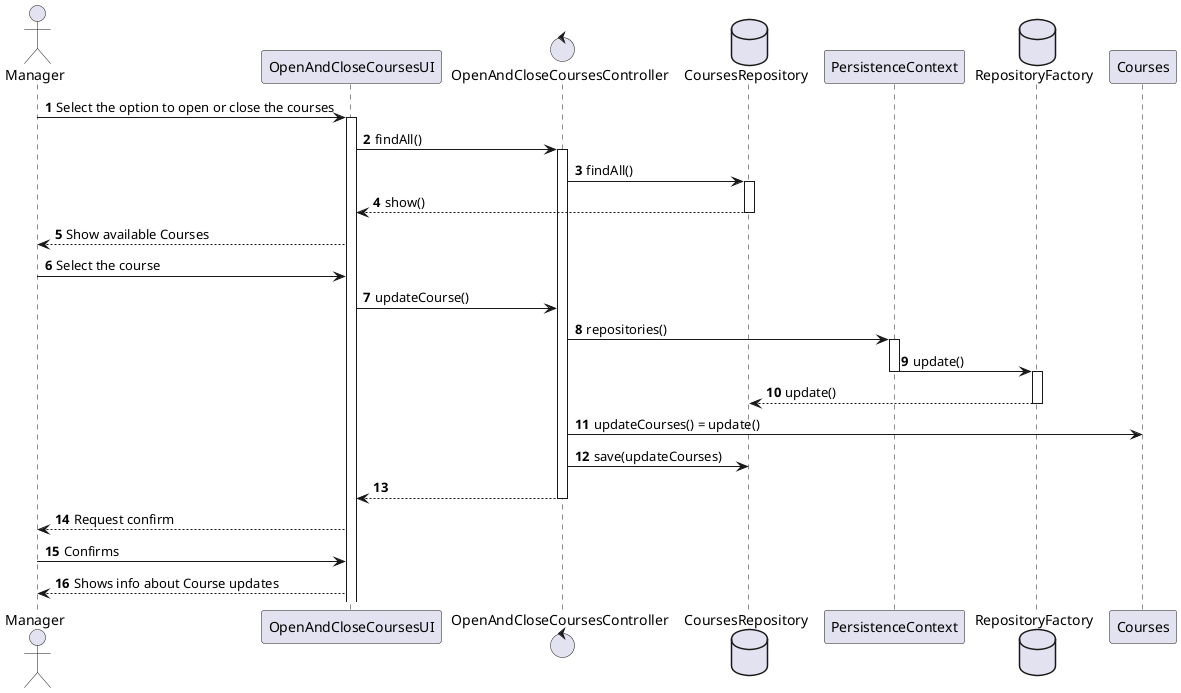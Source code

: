 @startuml
'https://plantuml.com/sequence-diagram

autonumber

actor Manager

Manager -> OpenAndCloseCoursesUI: Select the option to open or close the courses

activate OpenAndCloseCoursesUI
control OpenAndCloseCoursesController
OpenAndCloseCoursesUI -> OpenAndCloseCoursesController: findAll()
activate OpenAndCloseCoursesController

database CoursesRepository
OpenAndCloseCoursesController -> CoursesRepository: findAll()
activate CoursesRepository
CoursesRepository --> OpenAndCloseCoursesUI: show()
deactivate CoursesRepository
OpenAndCloseCoursesUI --> Manager: Show available Courses
Manager -> OpenAndCloseCoursesUI: Select the course


OpenAndCloseCoursesUI -> OpenAndCloseCoursesController: updateCourse()
OpenAndCloseCoursesController -> PersistenceContext: repositories()
activate PersistenceContext
database RepositoryFactory
PersistenceContext -> RepositoryFactory: update()
deactivate PersistenceContext
activate RepositoryFactory
RepositoryFactory --> CoursesRepository: update()
deactivate RepositoryFactory
OpenAndCloseCoursesController -> Courses: updateCourses() = update()
OpenAndCloseCoursesController -> CoursesRepository: save(updateCourses)
OpenAndCloseCoursesController --> OpenAndCloseCoursesUI
deactivate OpenAndCloseCoursesController
OpenAndCloseCoursesUI --> Manager: Request confirm
Manager -> OpenAndCloseCoursesUI: Confirms
OpenAndCloseCoursesUI --> Manager: Shows info about Course updates

@enduml
